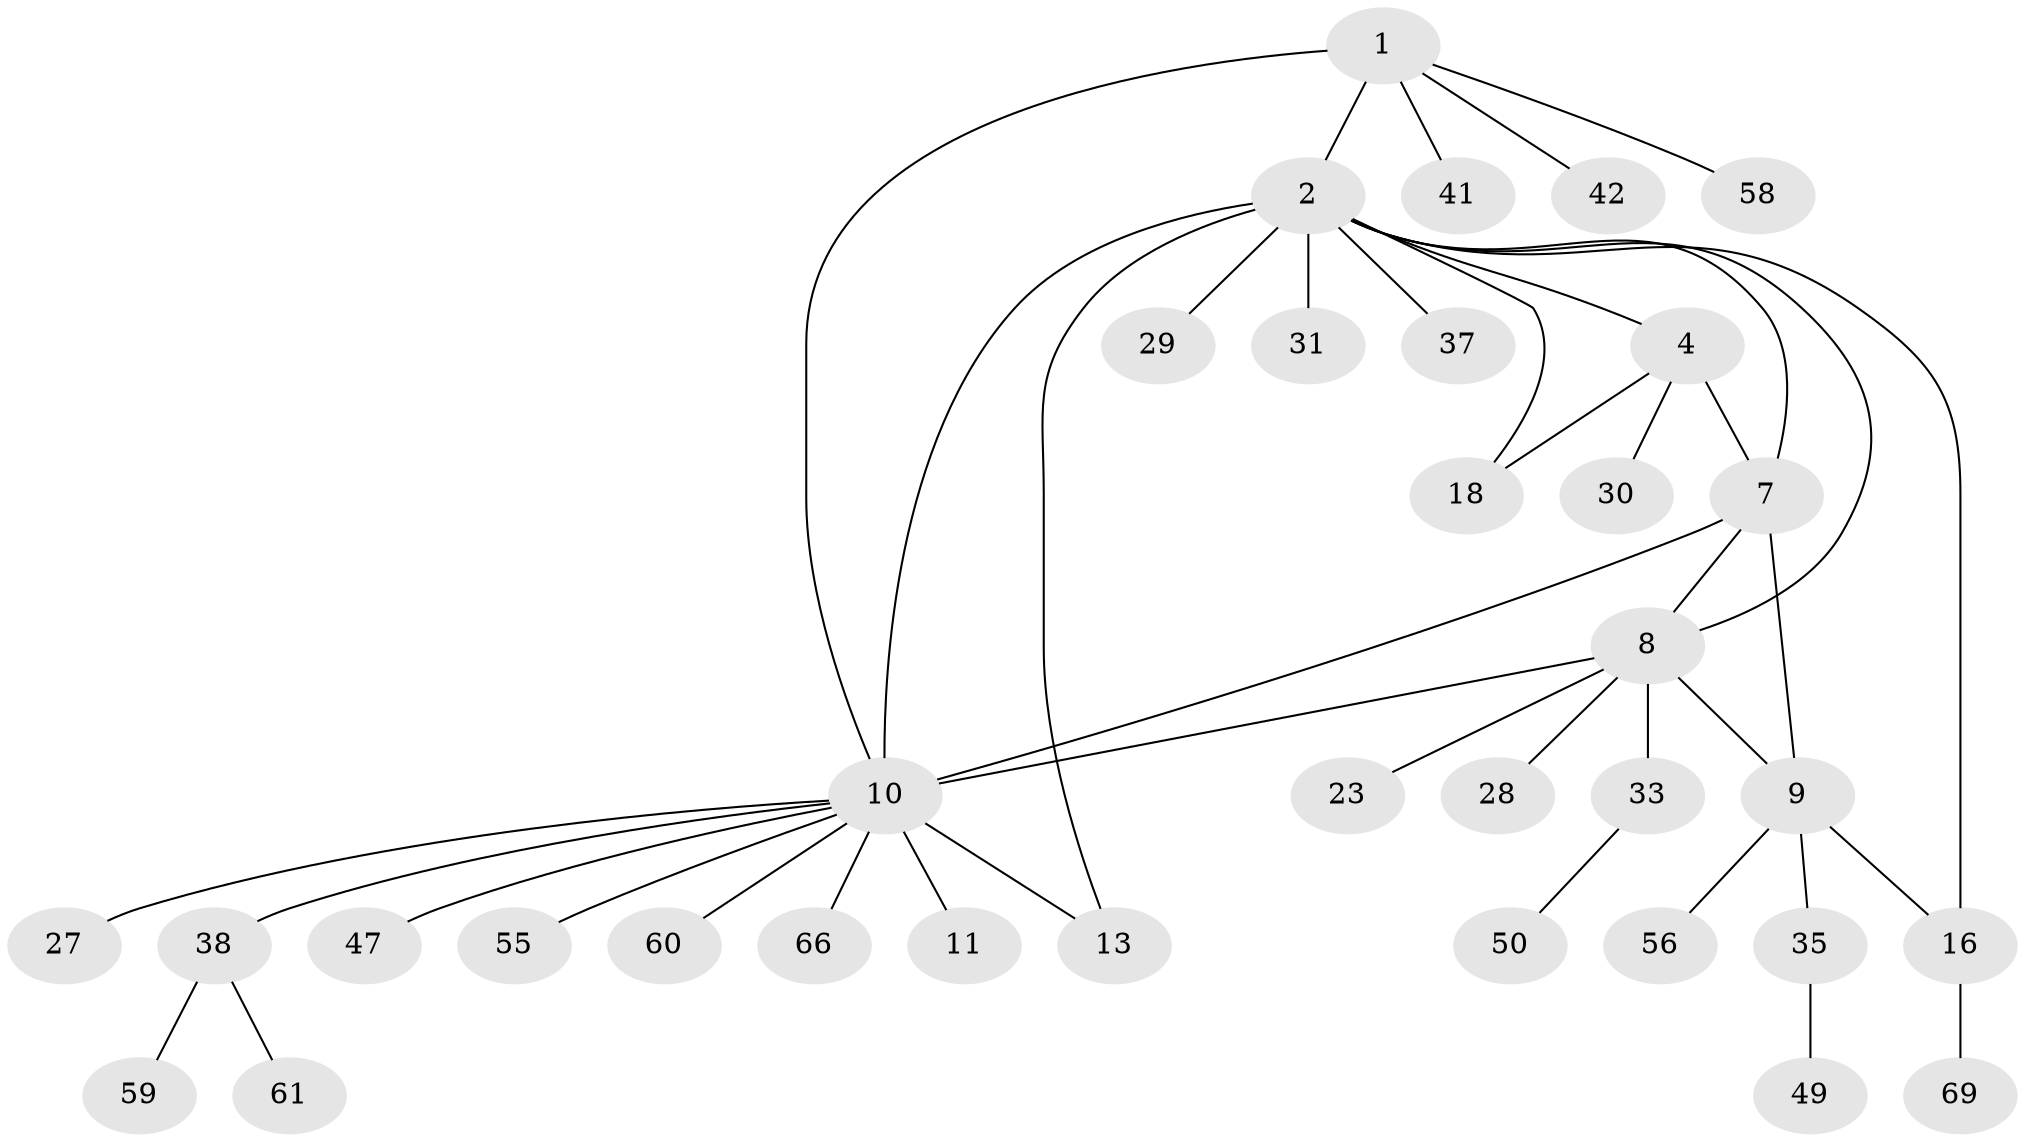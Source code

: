 // original degree distribution, {6: 0.07246376811594203, 4: 0.043478260869565216, 10: 0.014492753623188406, 5: 0.07246376811594203, 8: 0.014492753623188406, 12: 0.014492753623188406, 2: 0.2028985507246377, 3: 0.043478260869565216, 1: 0.5217391304347826}
// Generated by graph-tools (version 1.1) at 2025/15/03/09/25 04:15:55]
// undirected, 34 vertices, 42 edges
graph export_dot {
graph [start="1"]
  node [color=gray90,style=filled];
  1;
  2 [super="+3+40+20"];
  4 [super="+43+6+32"];
  7;
  8 [super="+46+17+21"];
  9;
  10 [super="+14"];
  11 [super="+12"];
  13 [super="+36"];
  16;
  18;
  23;
  27;
  28;
  29;
  30 [super="+68"];
  31;
  33 [super="+39"];
  35;
  37;
  38 [super="+51"];
  41;
  42 [super="+45"];
  47;
  49;
  50;
  55;
  56;
  58;
  59;
  60;
  61;
  66;
  69;
  1 -- 2 [weight=2];
  1 -- 10;
  1 -- 41;
  1 -- 42;
  1 -- 58;
  2 -- 7;
  2 -- 31;
  2 -- 4 [weight=2];
  2 -- 37;
  2 -- 8;
  2 -- 10 [weight=3];
  2 -- 13 [weight=2];
  2 -- 16;
  2 -- 29;
  2 -- 18;
  4 -- 18;
  4 -- 7;
  4 -- 30;
  7 -- 8;
  7 -- 9;
  7 -- 10;
  8 -- 9;
  8 -- 23;
  8 -- 28;
  8 -- 33;
  8 -- 10;
  9 -- 16;
  9 -- 35;
  9 -- 56;
  10 -- 11 [weight=2];
  10 -- 27;
  10 -- 38;
  10 -- 47;
  10 -- 60;
  10 -- 66;
  10 -- 55;
  10 -- 13 [weight=2];
  16 -- 69;
  33 -- 50;
  35 -- 49;
  38 -- 59;
  38 -- 61;
}
